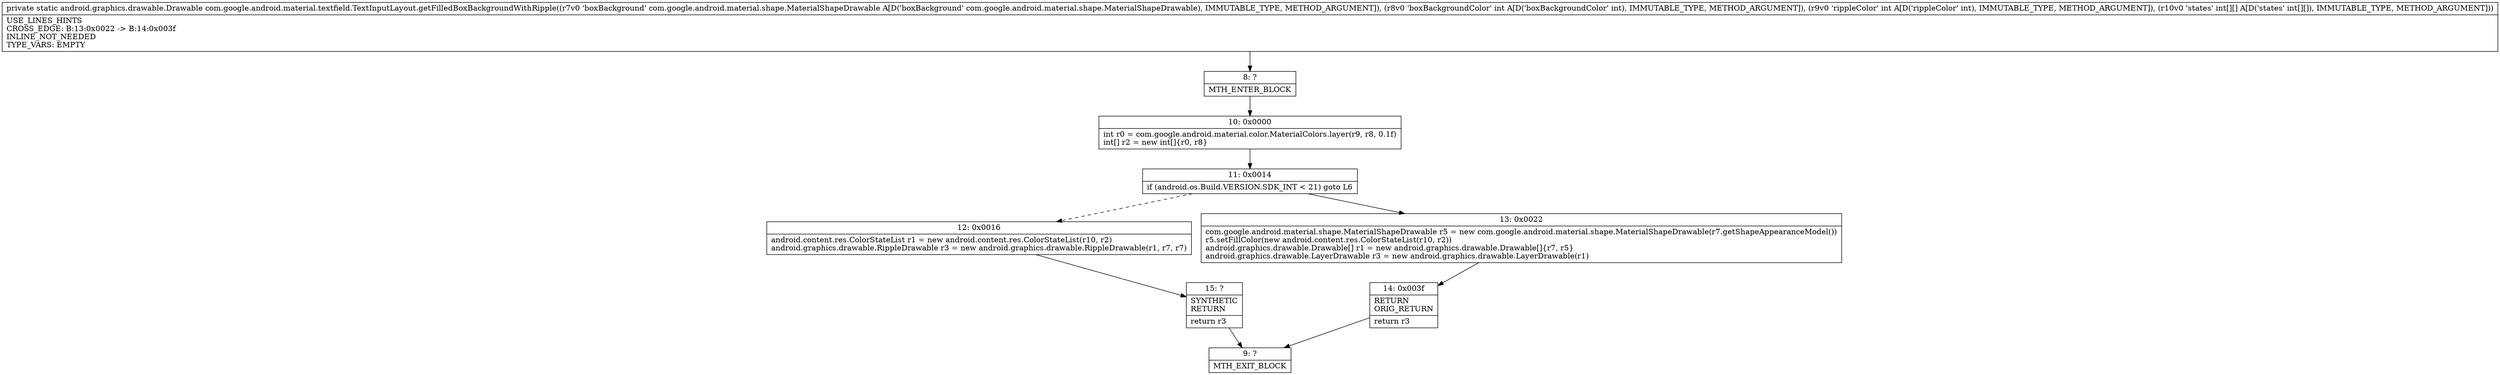 digraph "CFG forcom.google.android.material.textfield.TextInputLayout.getFilledBoxBackgroundWithRipple(Lcom\/google\/android\/material\/shape\/MaterialShapeDrawable;II[[I)Landroid\/graphics\/drawable\/Drawable;" {
Node_8 [shape=record,label="{8\:\ ?|MTH_ENTER_BLOCK\l}"];
Node_10 [shape=record,label="{10\:\ 0x0000|int r0 = com.google.android.material.color.MaterialColors.layer(r9, r8, 0.1f)\lint[] r2 = new int[]\{r0, r8\}\l}"];
Node_11 [shape=record,label="{11\:\ 0x0014|if (android.os.Build.VERSION.SDK_INT \< 21) goto L6\l}"];
Node_12 [shape=record,label="{12\:\ 0x0016|android.content.res.ColorStateList r1 = new android.content.res.ColorStateList(r10, r2)\landroid.graphics.drawable.RippleDrawable r3 = new android.graphics.drawable.RippleDrawable(r1, r7, r7)\l}"];
Node_15 [shape=record,label="{15\:\ ?|SYNTHETIC\lRETURN\l|return r3\l}"];
Node_9 [shape=record,label="{9\:\ ?|MTH_EXIT_BLOCK\l}"];
Node_13 [shape=record,label="{13\:\ 0x0022|com.google.android.material.shape.MaterialShapeDrawable r5 = new com.google.android.material.shape.MaterialShapeDrawable(r7.getShapeAppearanceModel())\lr5.setFillColor(new android.content.res.ColorStateList(r10, r2))\landroid.graphics.drawable.Drawable[] r1 = new android.graphics.drawable.Drawable[]\{r7, r5\}\landroid.graphics.drawable.LayerDrawable r3 = new android.graphics.drawable.LayerDrawable(r1)\l}"];
Node_14 [shape=record,label="{14\:\ 0x003f|RETURN\lORIG_RETURN\l|return r3\l}"];
MethodNode[shape=record,label="{private static android.graphics.drawable.Drawable com.google.android.material.textfield.TextInputLayout.getFilledBoxBackgroundWithRipple((r7v0 'boxBackground' com.google.android.material.shape.MaterialShapeDrawable A[D('boxBackground' com.google.android.material.shape.MaterialShapeDrawable), IMMUTABLE_TYPE, METHOD_ARGUMENT]), (r8v0 'boxBackgroundColor' int A[D('boxBackgroundColor' int), IMMUTABLE_TYPE, METHOD_ARGUMENT]), (r9v0 'rippleColor' int A[D('rippleColor' int), IMMUTABLE_TYPE, METHOD_ARGUMENT]), (r10v0 'states' int[][] A[D('states' int[][]), IMMUTABLE_TYPE, METHOD_ARGUMENT]))  | USE_LINES_HINTS\lCROSS_EDGE: B:13:0x0022 \-\> B:14:0x003f\lINLINE_NOT_NEEDED\lTYPE_VARS: EMPTY\l}"];
MethodNode -> Node_8;Node_8 -> Node_10;
Node_10 -> Node_11;
Node_11 -> Node_12[style=dashed];
Node_11 -> Node_13;
Node_12 -> Node_15;
Node_15 -> Node_9;
Node_13 -> Node_14;
Node_14 -> Node_9;
}

